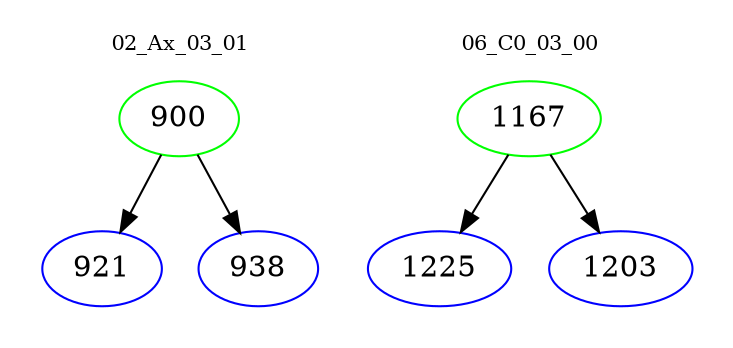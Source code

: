 digraph{
subgraph cluster_0 {
color = white
label = "02_Ax_03_01";
fontsize=10;
T0_900 [label="900", color="green"]
T0_900 -> T0_921 [color="black"]
T0_921 [label="921", color="blue"]
T0_900 -> T0_938 [color="black"]
T0_938 [label="938", color="blue"]
}
subgraph cluster_1 {
color = white
label = "06_C0_03_00";
fontsize=10;
T1_1167 [label="1167", color="green"]
T1_1167 -> T1_1225 [color="black"]
T1_1225 [label="1225", color="blue"]
T1_1167 -> T1_1203 [color="black"]
T1_1203 [label="1203", color="blue"]
}
}
